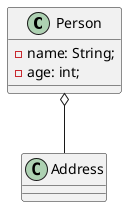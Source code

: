 @startuml

class Person{
    -name: String;
    -age: int;
}

class Address{}

Person o-- Address

@enduml